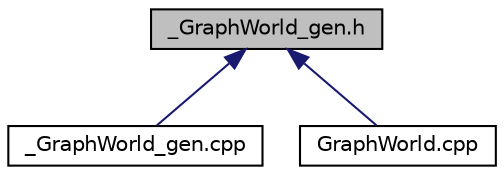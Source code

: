 digraph "_GraphWorld_gen.h"
{
  edge [fontname="Helvetica",fontsize="10",labelfontname="Helvetica",labelfontsize="10"];
  node [fontname="Helvetica",fontsize="10",shape=record];
  Node1 [label="_GraphWorld_gen.h",height=0.2,width=0.4,color="black", fillcolor="grey75", style="filled", fontcolor="black"];
  Node1 -> Node2 [dir="back",color="midnightblue",fontsize="10",style="solid",fontname="Helvetica"];
  Node2 [label="_GraphWorld_gen.cpp",height=0.2,width=0.4,color="black", fillcolor="white", style="filled",URL="$__GraphWorld__gen_8cpp.html"];
  Node1 -> Node3 [dir="back",color="midnightblue",fontsize="10",style="solid",fontname="Helvetica"];
  Node3 [label="GraphWorld.cpp",height=0.2,width=0.4,color="black", fillcolor="white", style="filled",URL="$GraphWorld_8cpp.html"];
}
